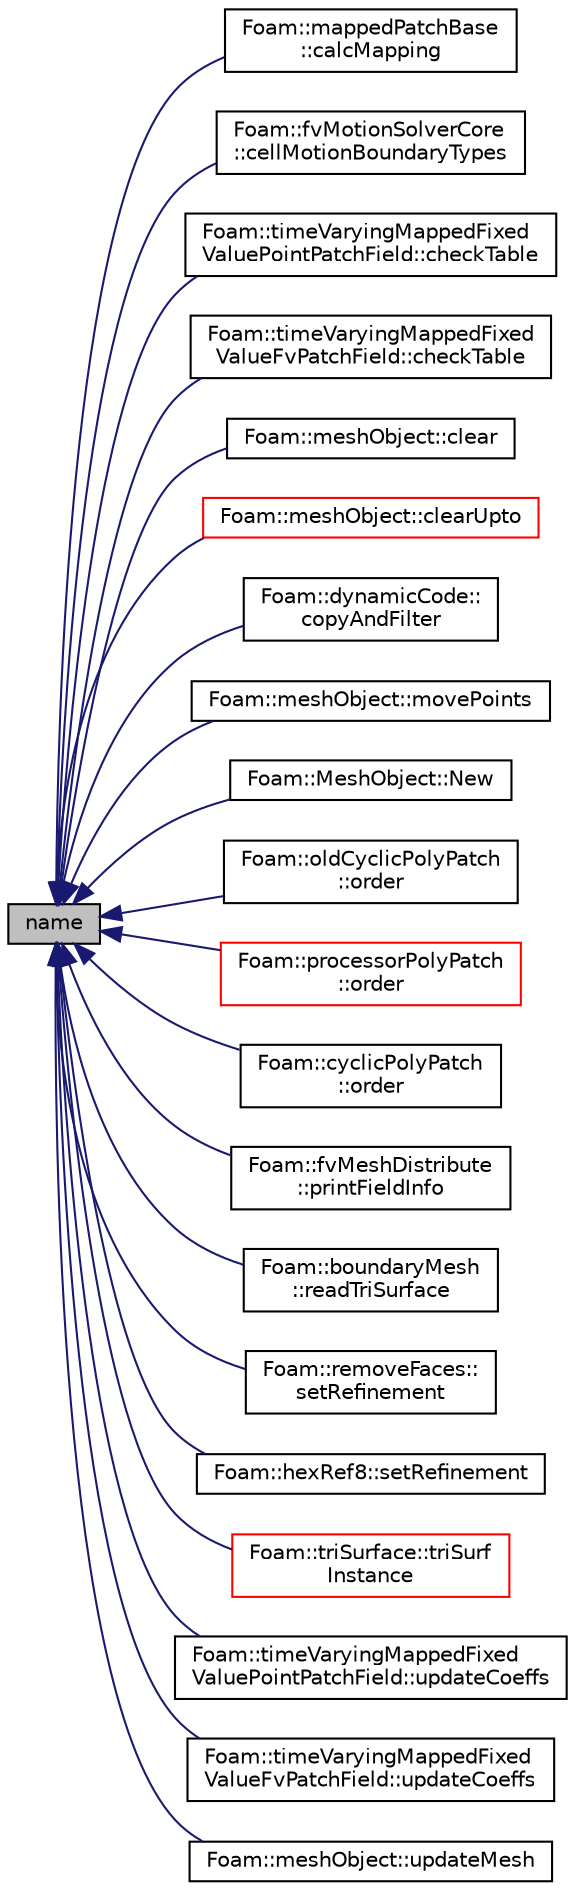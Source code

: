 digraph "name"
{
  bgcolor="transparent";
  edge [fontname="Helvetica",fontsize="10",labelfontname="Helvetica",labelfontsize="10"];
  node [fontname="Helvetica",fontsize="10",shape=record];
  rankdir="LR";
  Node1 [label="name",height=0.2,width=0.4,color="black", fillcolor="grey75", style="filled", fontcolor="black"];
  Node1 -> Node2 [dir="back",color="midnightblue",fontsize="10",style="solid",fontname="Helvetica"];
  Node2 [label="Foam::mappedPatchBase\l::calcMapping",height=0.2,width=0.4,color="black",URL="$a01411.html#a855421729b0363f1d9b0341a153f12b1",tooltip="Calculate mapping. "];
  Node1 -> Node3 [dir="back",color="midnightblue",fontsize="10",style="solid",fontname="Helvetica"];
  Node3 [label="Foam::fvMotionSolverCore\l::cellMotionBoundaryTypes",height=0.2,width=0.4,color="black",URL="$a00875.html#a865df08dc3cc4baca8402afa7e7bcc9e"];
  Node1 -> Node4 [dir="back",color="midnightblue",fontsize="10",style="solid",fontname="Helvetica"];
  Node4 [label="Foam::timeVaryingMappedFixed\lValuePointPatchField::checkTable",height=0.2,width=0.4,color="black",URL="$a02606.html#a89f63f29ad3b1f1081f9bc42599fef27",tooltip="Find boundary data inbetween current time and interpolate. "];
  Node1 -> Node5 [dir="back",color="midnightblue",fontsize="10",style="solid",fontname="Helvetica"];
  Node5 [label="Foam::timeVaryingMappedFixed\lValueFvPatchField::checkTable",height=0.2,width=0.4,color="black",URL="$a02605.html#a89f63f29ad3b1f1081f9bc42599fef27",tooltip="Find boundary data inbetween current time and interpolate. "];
  Node1 -> Node6 [dir="back",color="midnightblue",fontsize="10",style="solid",fontname="Helvetica"];
  Node6 [label="Foam::meshObject::clear",height=0.2,width=0.4,color="black",URL="$a01458.html#a680fb9c4fc2cc88395e087ad5804e5a5"];
  Node1 -> Node7 [dir="back",color="midnightblue",fontsize="10",style="solid",fontname="Helvetica"];
  Node7 [label="Foam::meshObject::clearUpto",height=0.2,width=0.4,color="red",URL="$a01458.html#a0dc06f14bf957cd6ad1714a838338857",tooltip="Clear all meshObject derived from FromType up to (but not including) "];
  Node1 -> Node8 [dir="back",color="midnightblue",fontsize="10",style="solid",fontname="Helvetica"];
  Node8 [label="Foam::dynamicCode::\lcopyAndFilter",height=0.2,width=0.4,color="black",URL="$a00589.html#a1c5c6c6385cd29521ecf0305e3db8448",tooltip="Copy lines while expanding variables. "];
  Node1 -> Node9 [dir="back",color="midnightblue",fontsize="10",style="solid",fontname="Helvetica"];
  Node9 [label="Foam::meshObject::movePoints",height=0.2,width=0.4,color="black",URL="$a01458.html#a1f0776a32a30d50c5b33489cb05f4d11"];
  Node1 -> Node10 [dir="back",color="midnightblue",fontsize="10",style="solid",fontname="Helvetica"];
  Node10 [label="Foam::MeshObject::New",height=0.2,width=0.4,color="black",URL="$a01457.html#ab61cc2091ec1fd7e08e8948e84235a05"];
  Node1 -> Node11 [dir="back",color="midnightblue",fontsize="10",style="solid",fontname="Helvetica"];
  Node11 [label="Foam::oldCyclicPolyPatch\l::order",height=0.2,width=0.4,color="black",URL="$a01694.html#a557fadfc4a0e74703deefb12da057df5",tooltip="Return new ordering for primitivePatch. "];
  Node1 -> Node12 [dir="back",color="midnightblue",fontsize="10",style="solid",fontname="Helvetica"];
  Node12 [label="Foam::processorPolyPatch\l::order",height=0.2,width=0.4,color="red",URL="$a01983.html#a557fadfc4a0e74703deefb12da057df5",tooltip="Return new ordering for primitivePatch. "];
  Node1 -> Node13 [dir="back",color="midnightblue",fontsize="10",style="solid",fontname="Helvetica"];
  Node13 [label="Foam::cyclicPolyPatch\l::order",height=0.2,width=0.4,color="black",URL="$a00478.html#a557fadfc4a0e74703deefb12da057df5",tooltip="Return new ordering for primitivePatch. "];
  Node1 -> Node14 [dir="back",color="midnightblue",fontsize="10",style="solid",fontname="Helvetica"];
  Node14 [label="Foam::fvMeshDistribute\l::printFieldInfo",height=0.2,width=0.4,color="black",URL="$a00870.html#ac01a969a7e9466cbdca2475c4c0bd9c2",tooltip="Print some field info. "];
  Node1 -> Node15 [dir="back",color="midnightblue",fontsize="10",style="solid",fontname="Helvetica"];
  Node15 [label="Foam::boundaryMesh\l::readTriSurface",height=0.2,width=0.4,color="black",URL="$a00149.html#a2ee25ae613c57256a825ff088edc0839",tooltip="Read from triSurface. "];
  Node1 -> Node16 [dir="back",color="midnightblue",fontsize="10",style="solid",fontname="Helvetica"];
  Node16 [label="Foam::removeFaces::\lsetRefinement",height=0.2,width=0.4,color="black",URL="$a02146.html#ab93e03b88d5ddae1a2a9b101a73f01e6",tooltip="Play commands into polyTopoChange to remove faces. "];
  Node1 -> Node17 [dir="back",color="midnightblue",fontsize="10",style="solid",fontname="Helvetica"];
  Node17 [label="Foam::hexRef8::setRefinement",height=0.2,width=0.4,color="black",URL="$a01001.html#a59cb8a999be096950b6cc4f7c457426b",tooltip="Insert refinement. All selected cells will be split into 8. "];
  Node1 -> Node18 [dir="back",color="midnightblue",fontsize="10",style="solid",fontname="Helvetica"];
  Node18 [label="Foam::triSurface::triSurf\lInstance",height=0.2,width=0.4,color="red",URL="$a02668.html#a1ab8d8beae9ae13c09674c78df71224a",tooltip="Name of triSurface directory to use. "];
  Node1 -> Node19 [dir="back",color="midnightblue",fontsize="10",style="solid",fontname="Helvetica"];
  Node19 [label="Foam::timeVaryingMappedFixed\lValuePointPatchField::updateCoeffs",height=0.2,width=0.4,color="black",URL="$a02606.html#a7e24eafac629d3733181cd942d4c902f",tooltip="Update the coefficients associated with the patch field. "];
  Node1 -> Node20 [dir="back",color="midnightblue",fontsize="10",style="solid",fontname="Helvetica"];
  Node20 [label="Foam::timeVaryingMappedFixed\lValueFvPatchField::updateCoeffs",height=0.2,width=0.4,color="black",URL="$a02605.html#a7e24eafac629d3733181cd942d4c902f",tooltip="Update the coefficients associated with the patch field. "];
  Node1 -> Node21 [dir="back",color="midnightblue",fontsize="10",style="solid",fontname="Helvetica"];
  Node21 [label="Foam::meshObject::updateMesh",height=0.2,width=0.4,color="black",URL="$a01458.html#a35d9e31943796db6cf19e39e089af8c2"];
}
